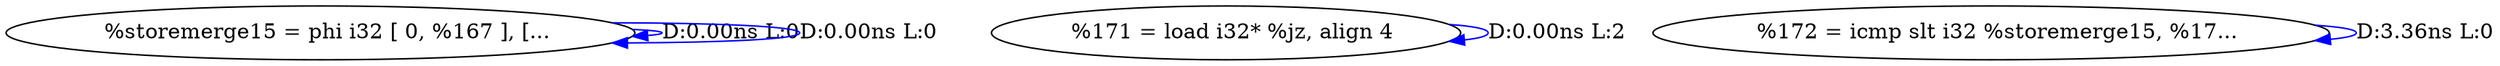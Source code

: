 digraph {
Node0x2d12ba0[label="  %storemerge15 = phi i32 [ 0, %167 ], [..."];
Node0x2d12ba0 -> Node0x2d12ba0[label="D:0.00ns L:0",color=blue];
Node0x2d12ba0 -> Node0x2d12ba0[label="D:0.00ns L:0",color=blue];
Node0x2d12d60[label="  %171 = load i32* %jz, align 4"];
Node0x2d12d60 -> Node0x2d12d60[label="D:0.00ns L:2",color=blue];
Node0x2d12e40[label="  %172 = icmp slt i32 %storemerge15, %17..."];
Node0x2d12e40 -> Node0x2d12e40[label="D:3.36ns L:0",color=blue];
}

